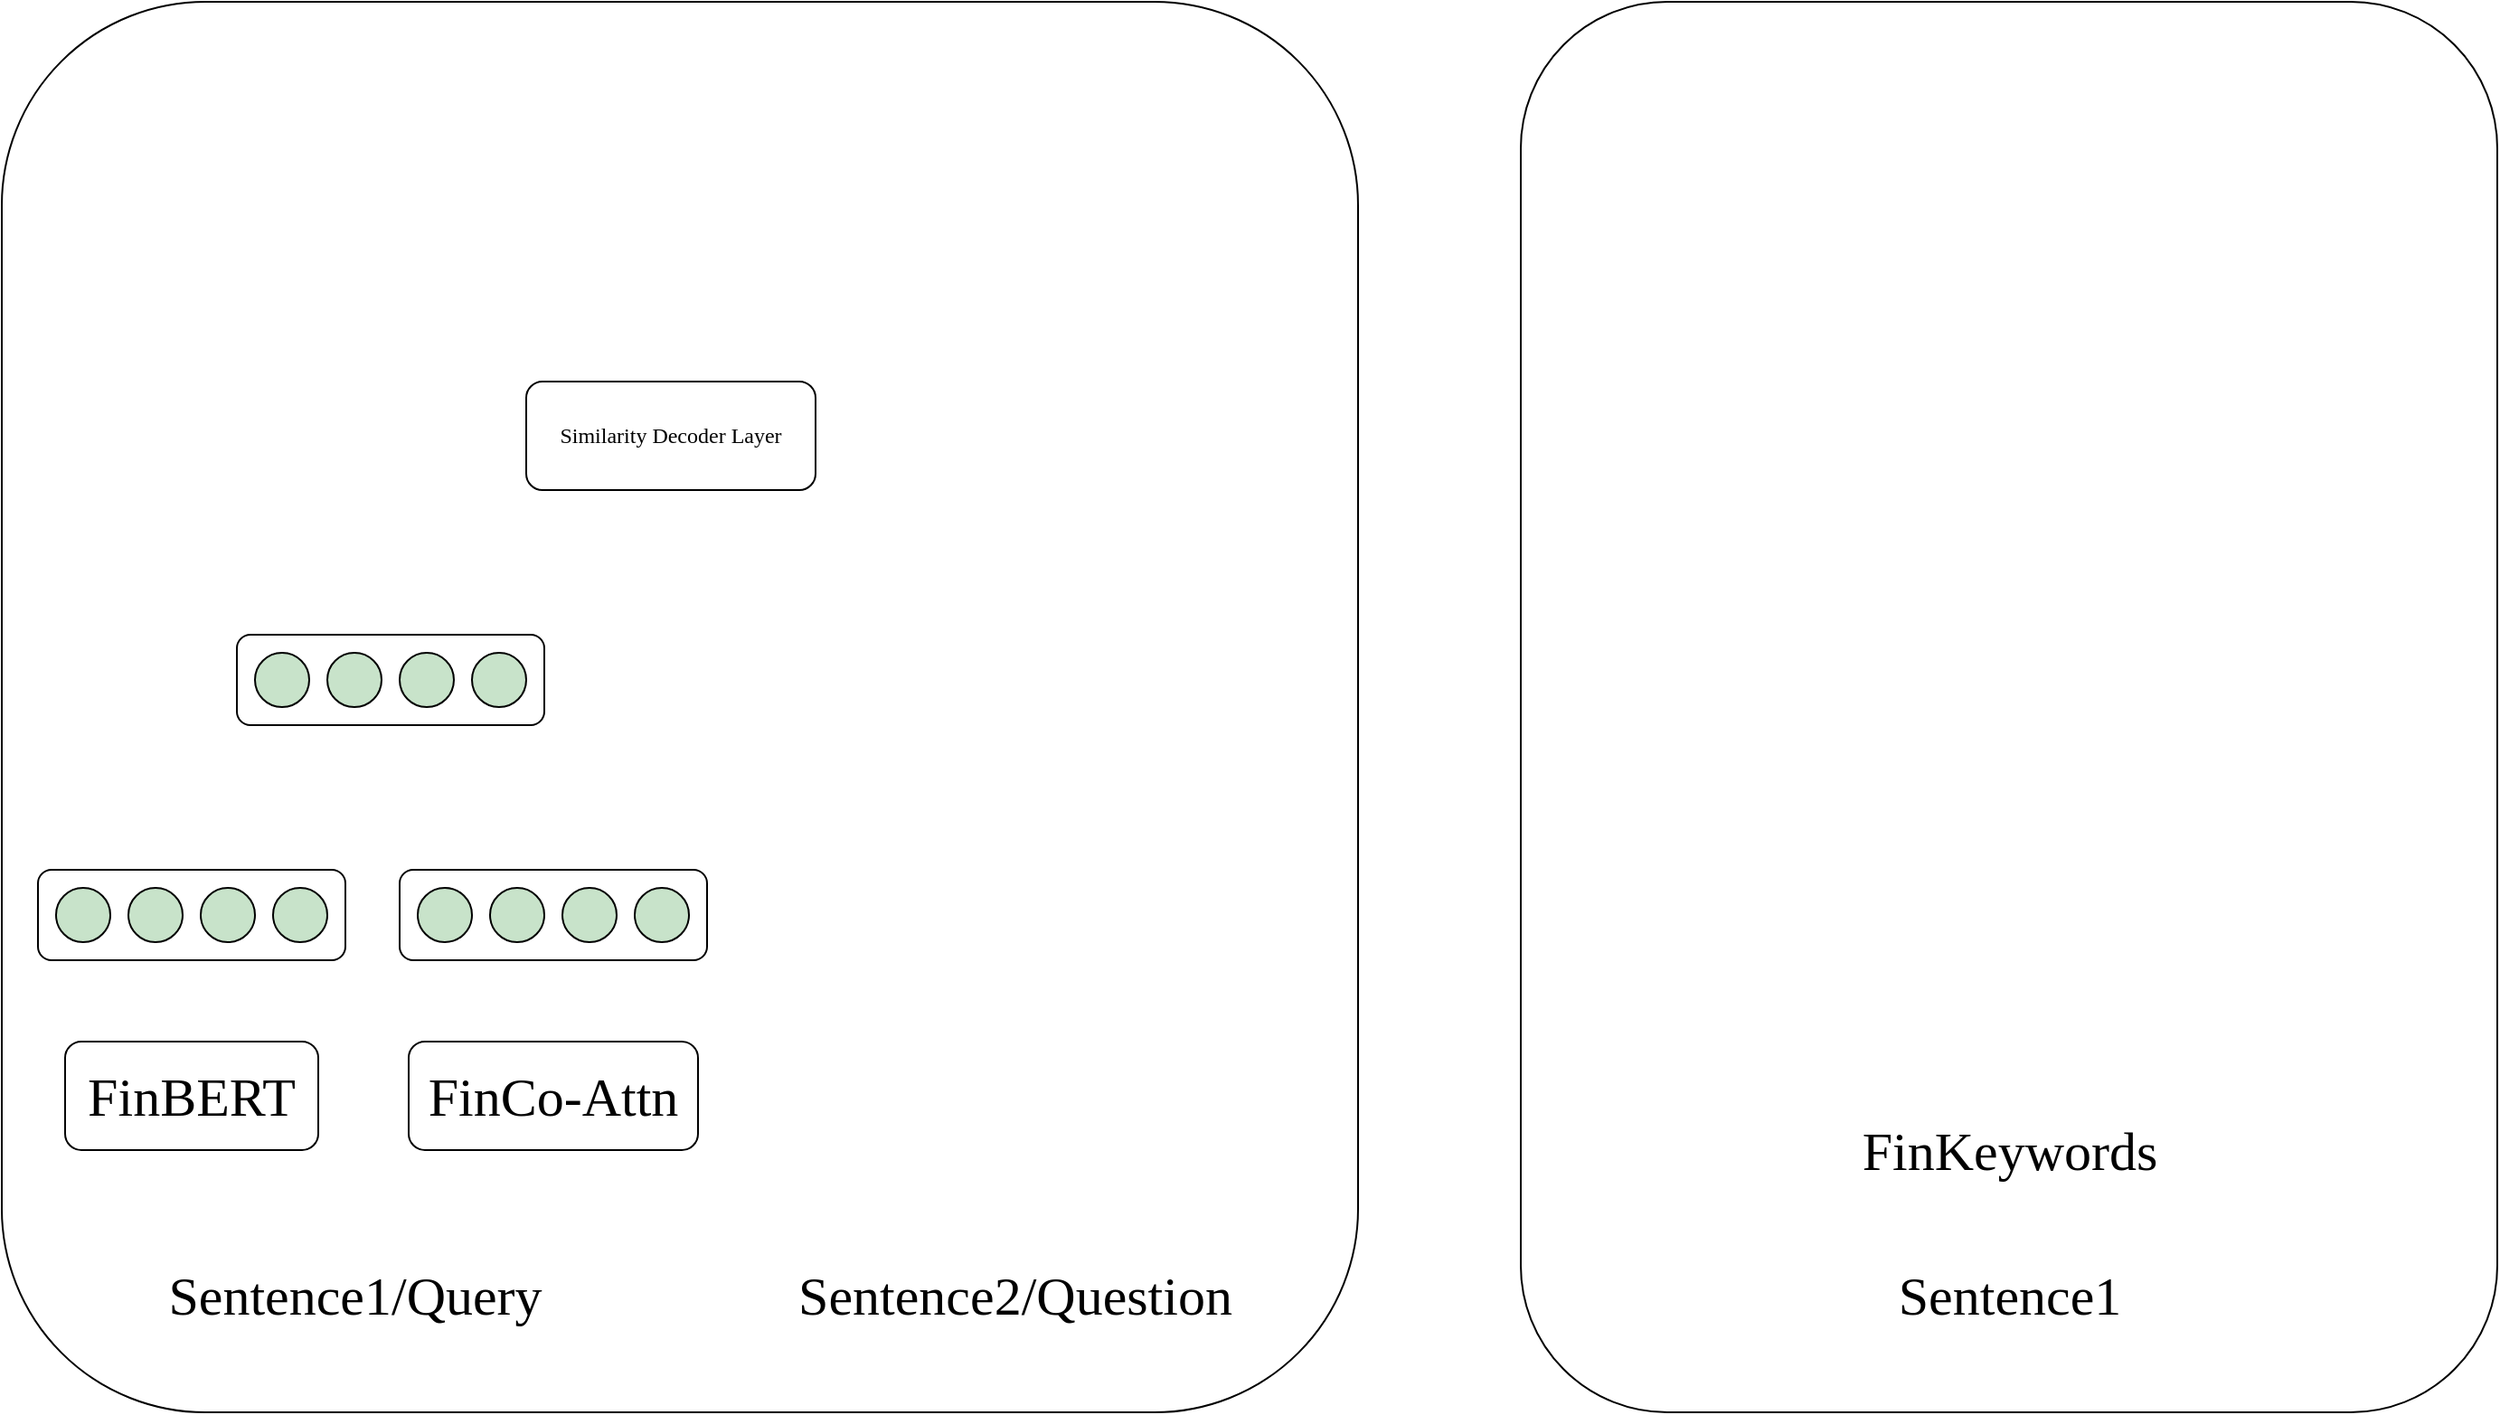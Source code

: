 <mxfile version="21.7.4" type="github">
  <diagram name="第 1 页" id="dx5LBfXrdaf_6E6NQgxS">
    <mxGraphModel dx="2074" dy="2287" grid="1" gridSize="10" guides="1" tooltips="1" connect="1" arrows="1" fold="1" page="1" pageScale="1" pageWidth="827" pageHeight="1169" math="0" shadow="0">
      <root>
        <mxCell id="0" />
        <mxCell id="1" parent="0" />
        <mxCell id="tK9lox9i2teXWrCNbQyd-10" value="" style="rounded=1;whiteSpace=wrap;html=1;" vertex="1" parent="1">
          <mxGeometry x="900" y="-50" width="540" height="780" as="geometry" />
        </mxCell>
        <mxCell id="tK9lox9i2teXWrCNbQyd-8" value="" style="rounded=1;whiteSpace=wrap;html=1;" vertex="1" parent="1">
          <mxGeometry x="60" y="-50" width="750" height="780" as="geometry" />
        </mxCell>
        <mxCell id="tK9lox9i2teXWrCNbQyd-1" value="&lt;font face=&quot;Times New Roman&quot; style=&quot;font-size: 30px;&quot;&gt;Sentence1/Query&lt;/font&gt;" style="text;html=1;align=center;verticalAlign=middle;resizable=0;points=[];autosize=1;strokeColor=none;fillColor=none;" vertex="1" parent="1">
          <mxGeometry x="140" y="640" width="230" height="50" as="geometry" />
        </mxCell>
        <mxCell id="tK9lox9i2teXWrCNbQyd-2" value="&lt;font face=&quot;Times New Roman&quot; style=&quot;font-size: 30px;&quot;&gt;Sentence2/Question&lt;/font&gt;" style="text;html=1;align=center;verticalAlign=middle;resizable=0;points=[];autosize=1;strokeColor=none;fillColor=none;" vertex="1" parent="1">
          <mxGeometry x="490" y="640" width="260" height="50" as="geometry" />
        </mxCell>
        <mxCell id="tK9lox9i2teXWrCNbQyd-3" value="&lt;font face=&quot;Times New Roman&quot; style=&quot;font-size: 30px;&quot;&gt;FinBERT&lt;/font&gt;" style="rounded=1;whiteSpace=wrap;html=1;" vertex="1" parent="1">
          <mxGeometry x="95" y="525" width="140" height="60" as="geometry" />
        </mxCell>
        <mxCell id="tK9lox9i2teXWrCNbQyd-4" value="&lt;font face=&quot;Times New Roman&quot; style=&quot;font-size: 30px;&quot;&gt;FinCo-Attn&lt;/font&gt;" style="rounded=1;whiteSpace=wrap;html=1;" vertex="1" parent="1">
          <mxGeometry x="285" y="525" width="160" height="60" as="geometry" />
        </mxCell>
        <mxCell id="tK9lox9i2teXWrCNbQyd-7" value="&lt;font face=&quot;Times New Roman&quot; style=&quot;font-size: 30px;&quot;&gt;FinKeywords&lt;/font&gt;" style="text;html=1;align=center;verticalAlign=middle;resizable=0;points=[];autosize=1;strokeColor=none;fillColor=none;" vertex="1" parent="1">
          <mxGeometry x="1075" y="560" width="190" height="50" as="geometry" />
        </mxCell>
        <mxCell id="tK9lox9i2teXWrCNbQyd-11" value="&lt;font face=&quot;Times New Roman&quot; style=&quot;font-size: 30px;&quot;&gt;Sentence1&lt;/font&gt;" style="text;html=1;align=center;verticalAlign=middle;resizable=0;points=[];autosize=1;strokeColor=none;fillColor=none;" vertex="1" parent="1">
          <mxGeometry x="1095" y="640" width="150" height="50" as="geometry" />
        </mxCell>
        <mxCell id="tK9lox9i2teXWrCNbQyd-19" value="" style="group" vertex="1" connectable="0" parent="1">
          <mxGeometry x="80" y="430" width="170" height="50" as="geometry" />
        </mxCell>
        <mxCell id="tK9lox9i2teXWrCNbQyd-14" value="" style="rounded=1;whiteSpace=wrap;html=1;" vertex="1" parent="tK9lox9i2teXWrCNbQyd-19">
          <mxGeometry width="170" height="50" as="geometry" />
        </mxCell>
        <mxCell id="tK9lox9i2teXWrCNbQyd-15" value="" style="ellipse;whiteSpace=wrap;html=1;aspect=fixed;fillColor=#c8e3ca;" vertex="1" parent="tK9lox9i2teXWrCNbQyd-19">
          <mxGeometry x="10" y="10" width="30" height="30" as="geometry" />
        </mxCell>
        <mxCell id="tK9lox9i2teXWrCNbQyd-16" value="" style="ellipse;whiteSpace=wrap;html=1;aspect=fixed;fillColor=#c8e3ca;" vertex="1" parent="tK9lox9i2teXWrCNbQyd-19">
          <mxGeometry x="50" y="10" width="30" height="30" as="geometry" />
        </mxCell>
        <mxCell id="tK9lox9i2teXWrCNbQyd-17" value="" style="ellipse;whiteSpace=wrap;html=1;aspect=fixed;fillColor=#c8e3ca;" vertex="1" parent="tK9lox9i2teXWrCNbQyd-19">
          <mxGeometry x="130" y="10" width="30" height="30" as="geometry" />
        </mxCell>
        <mxCell id="tK9lox9i2teXWrCNbQyd-18" value="" style="ellipse;whiteSpace=wrap;html=1;aspect=fixed;fillColor=#c8e3ca;" vertex="1" parent="tK9lox9i2teXWrCNbQyd-19">
          <mxGeometry x="90" y="10" width="30" height="30" as="geometry" />
        </mxCell>
        <mxCell id="tK9lox9i2teXWrCNbQyd-20" value="" style="group" vertex="1" connectable="0" parent="1">
          <mxGeometry x="280" y="430" width="170" height="50" as="geometry" />
        </mxCell>
        <mxCell id="tK9lox9i2teXWrCNbQyd-21" value="" style="rounded=1;whiteSpace=wrap;html=1;" vertex="1" parent="tK9lox9i2teXWrCNbQyd-20">
          <mxGeometry width="170" height="50" as="geometry" />
        </mxCell>
        <mxCell id="tK9lox9i2teXWrCNbQyd-22" value="" style="ellipse;whiteSpace=wrap;html=1;aspect=fixed;fillColor=#c8e3ca;" vertex="1" parent="tK9lox9i2teXWrCNbQyd-20">
          <mxGeometry x="10" y="10" width="30" height="30" as="geometry" />
        </mxCell>
        <mxCell id="tK9lox9i2teXWrCNbQyd-23" value="" style="ellipse;whiteSpace=wrap;html=1;aspect=fixed;fillColor=#c8e3ca;" vertex="1" parent="tK9lox9i2teXWrCNbQyd-20">
          <mxGeometry x="50" y="10" width="30" height="30" as="geometry" />
        </mxCell>
        <mxCell id="tK9lox9i2teXWrCNbQyd-24" value="" style="ellipse;whiteSpace=wrap;html=1;aspect=fixed;fillColor=#c8e3ca;" vertex="1" parent="tK9lox9i2teXWrCNbQyd-20">
          <mxGeometry x="130" y="10" width="30" height="30" as="geometry" />
        </mxCell>
        <mxCell id="tK9lox9i2teXWrCNbQyd-25" value="" style="ellipse;whiteSpace=wrap;html=1;aspect=fixed;fillColor=#c8e3ca;" vertex="1" parent="tK9lox9i2teXWrCNbQyd-20">
          <mxGeometry x="90" y="10" width="30" height="30" as="geometry" />
        </mxCell>
        <mxCell id="tK9lox9i2teXWrCNbQyd-34" value="" style="group" vertex="1" connectable="0" parent="1">
          <mxGeometry x="190" y="300" width="170" height="50" as="geometry" />
        </mxCell>
        <mxCell id="tK9lox9i2teXWrCNbQyd-35" value="" style="rounded=1;whiteSpace=wrap;html=1;" vertex="1" parent="tK9lox9i2teXWrCNbQyd-34">
          <mxGeometry width="170" height="50" as="geometry" />
        </mxCell>
        <mxCell id="tK9lox9i2teXWrCNbQyd-36" value="" style="ellipse;whiteSpace=wrap;html=1;aspect=fixed;fillColor=#c8e3ca;" vertex="1" parent="tK9lox9i2teXWrCNbQyd-34">
          <mxGeometry x="10" y="10" width="30" height="30" as="geometry" />
        </mxCell>
        <mxCell id="tK9lox9i2teXWrCNbQyd-37" value="" style="ellipse;whiteSpace=wrap;html=1;aspect=fixed;fillColor=#c8e3ca;" vertex="1" parent="tK9lox9i2teXWrCNbQyd-34">
          <mxGeometry x="50" y="10" width="30" height="30" as="geometry" />
        </mxCell>
        <mxCell id="tK9lox9i2teXWrCNbQyd-38" value="" style="ellipse;whiteSpace=wrap;html=1;aspect=fixed;fillColor=#c8e3ca;" vertex="1" parent="tK9lox9i2teXWrCNbQyd-34">
          <mxGeometry x="130" y="10" width="30" height="30" as="geometry" />
        </mxCell>
        <mxCell id="tK9lox9i2teXWrCNbQyd-39" value="" style="ellipse;whiteSpace=wrap;html=1;aspect=fixed;fillColor=#c8e3ca;" vertex="1" parent="tK9lox9i2teXWrCNbQyd-34">
          <mxGeometry x="90" y="10" width="30" height="30" as="geometry" />
        </mxCell>
        <mxCell id="tK9lox9i2teXWrCNbQyd-40" value="&lt;font face=&quot;Times New Roman&quot;&gt;Similarity Decoder Layer&lt;/font&gt;" style="rounded=1;whiteSpace=wrap;html=1;" vertex="1" parent="1">
          <mxGeometry x="350" y="160" width="160" height="60" as="geometry" />
        </mxCell>
      </root>
    </mxGraphModel>
  </diagram>
</mxfile>
